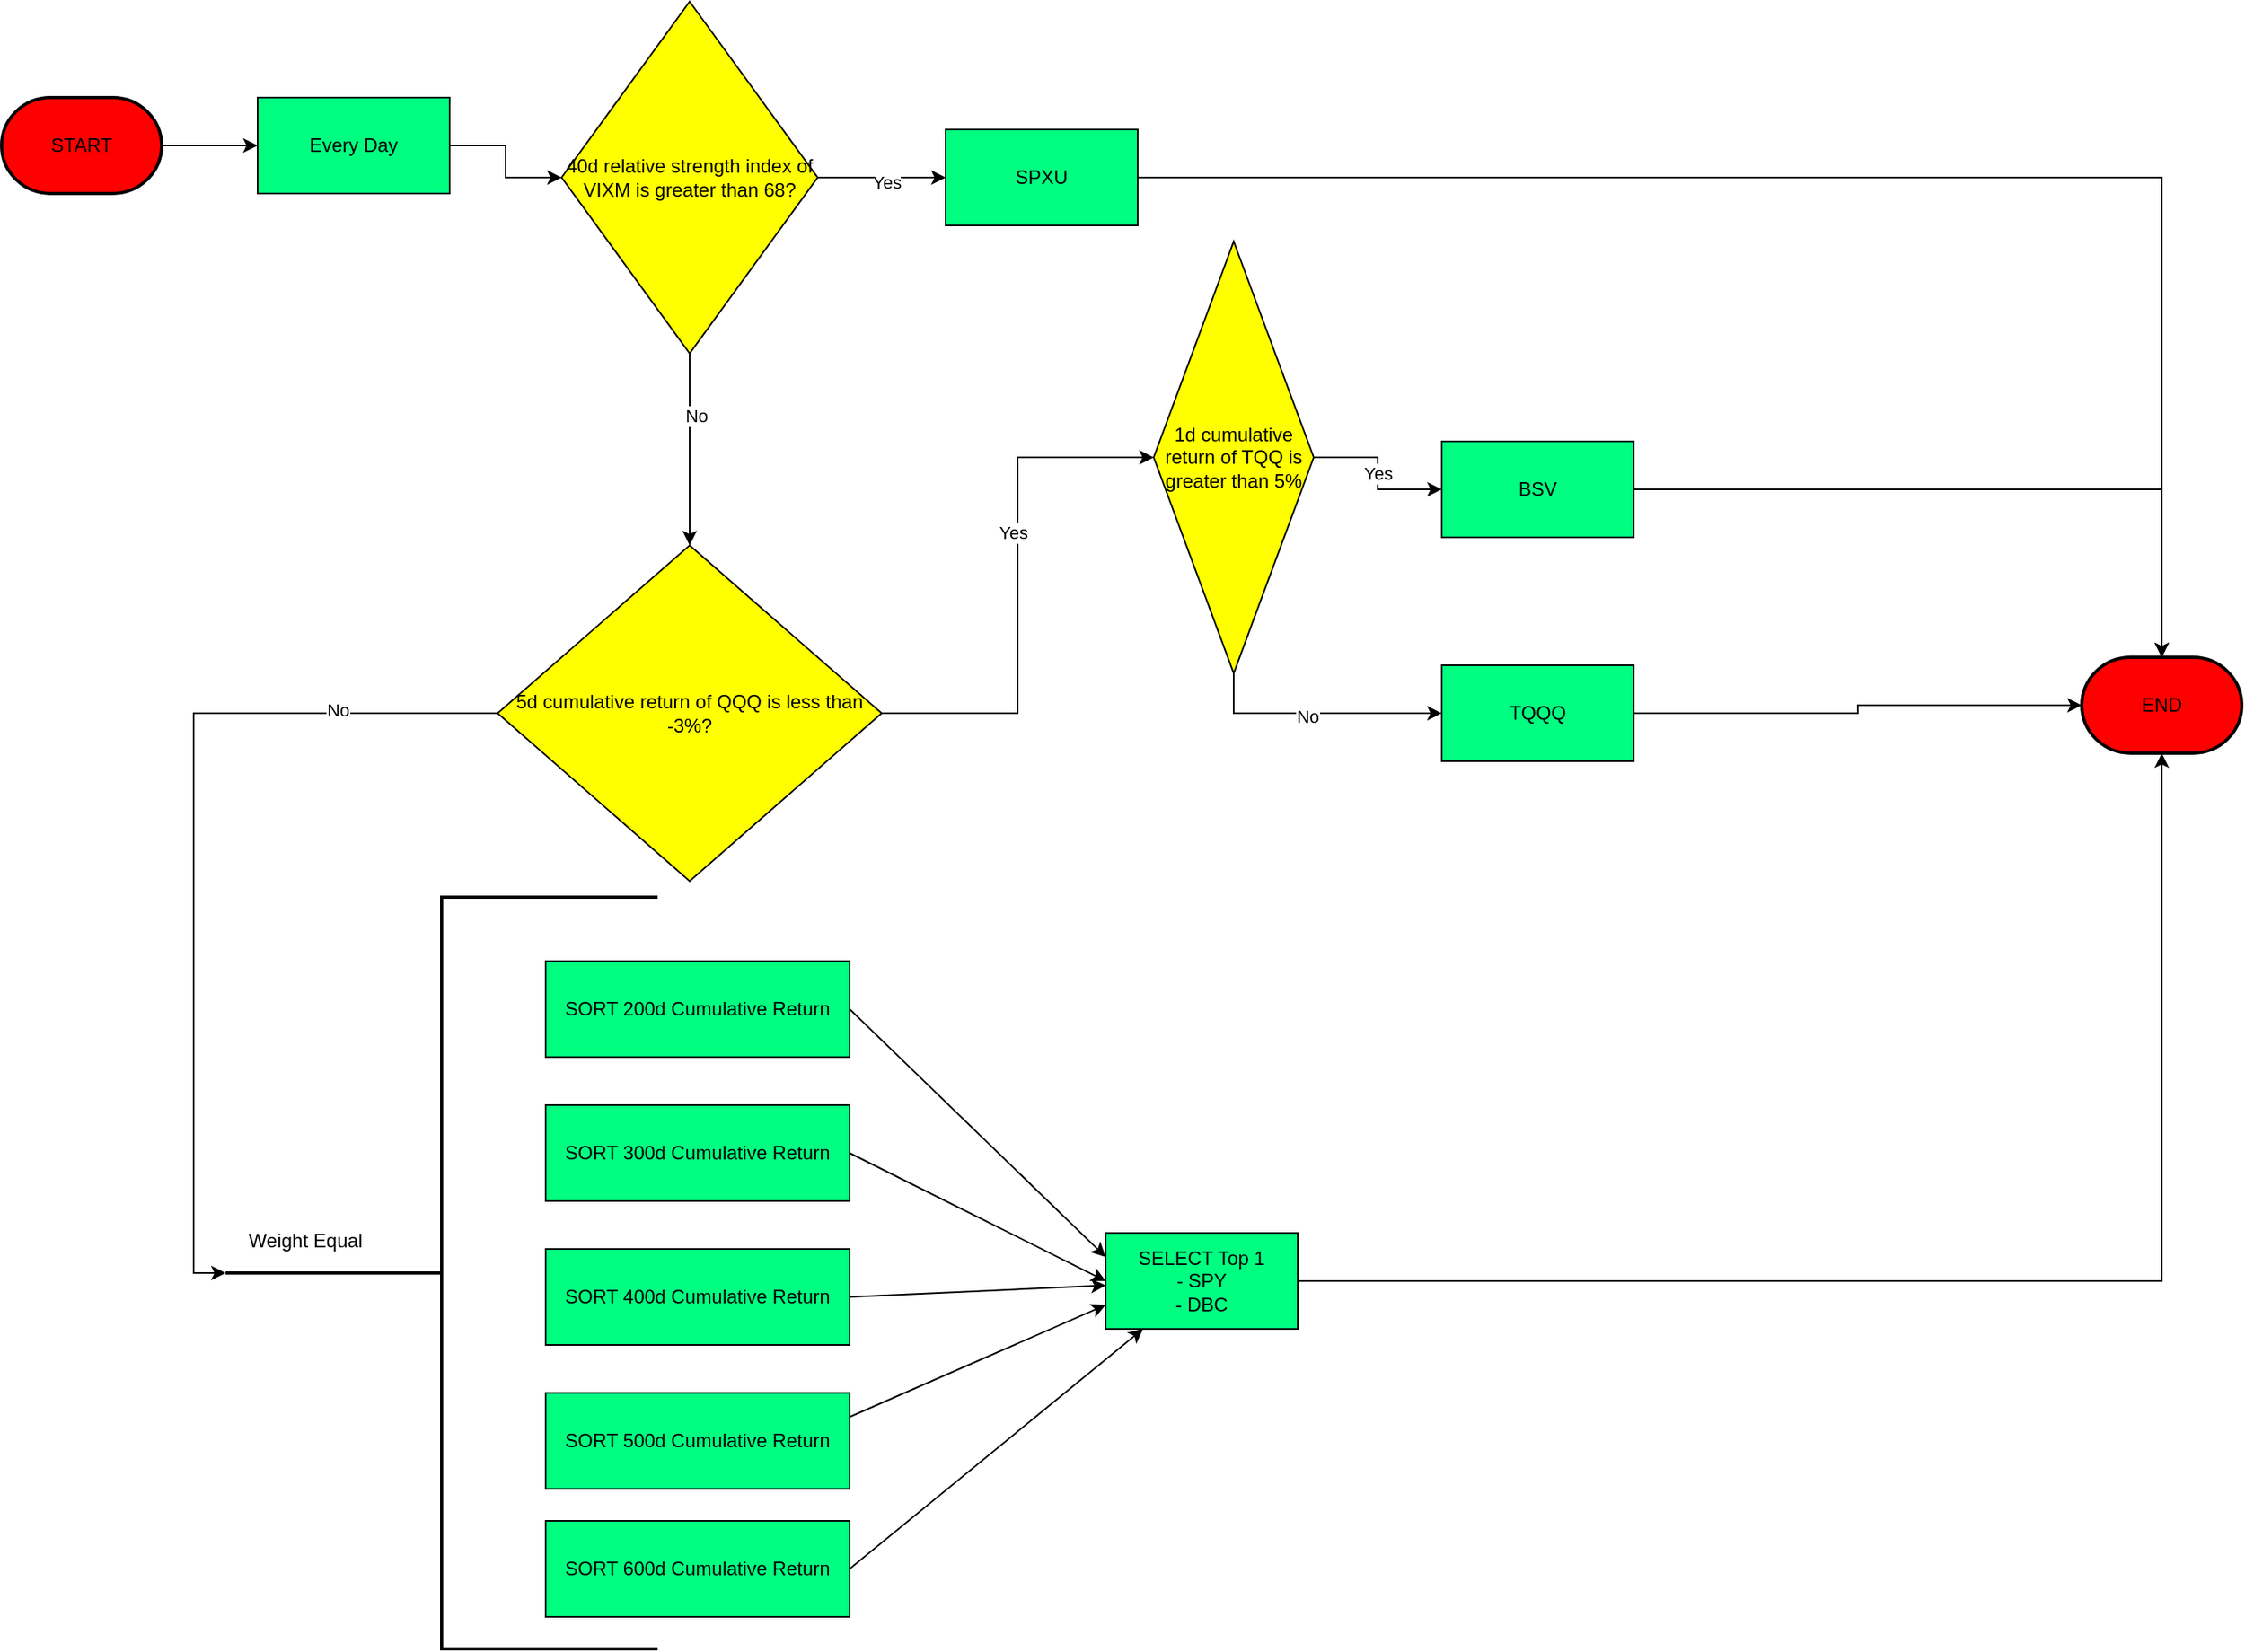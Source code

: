<mxfile version="20.0.1" type="device"><diagram id="fLH_IpeC83MLsAaL1j7f" name="Page-1"><mxGraphModel dx="1796" dy="618" grid="1" gridSize="10" guides="1" tooltips="1" connect="1" arrows="1" fold="1" page="1" pageScale="1" pageWidth="850" pageHeight="1100" math="0" shadow="0"><root><mxCell id="0"/><mxCell id="1" parent="0"/><mxCell id="MIsoDJ6xEyVAMAtbg_kS-3" style="edgeStyle=orthogonalEdgeStyle;rounded=0;orthogonalLoop=1;jettySize=auto;html=1;entryX=0;entryY=0.5;entryDx=0;entryDy=0;" parent="1" source="MIsoDJ6xEyVAMAtbg_kS-1" target="MIsoDJ6xEyVAMAtbg_kS-2" edge="1"><mxGeometry relative="1" as="geometry"/></mxCell><mxCell id="MIsoDJ6xEyVAMAtbg_kS-4" value="Yes" style="edgeLabel;html=1;align=center;verticalAlign=middle;resizable=0;points=[];" parent="MIsoDJ6xEyVAMAtbg_kS-3" vertex="1" connectable="0"><mxGeometry x="0.075" y="-3" relative="1" as="geometry"><mxPoint as="offset"/></mxGeometry></mxCell><mxCell id="MIsoDJ6xEyVAMAtbg_kS-6" style="edgeStyle=orthogonalEdgeStyle;rounded=0;orthogonalLoop=1;jettySize=auto;html=1;entryX=0.5;entryY=0;entryDx=0;entryDy=0;" parent="1" source="MIsoDJ6xEyVAMAtbg_kS-1" target="MIsoDJ6xEyVAMAtbg_kS-5" edge="1"><mxGeometry relative="1" as="geometry"/></mxCell><mxCell id="MIsoDJ6xEyVAMAtbg_kS-7" value="No" style="edgeLabel;html=1;align=center;verticalAlign=middle;resizable=0;points=[];" parent="MIsoDJ6xEyVAMAtbg_kS-6" vertex="1" connectable="0"><mxGeometry x="-0.35" y="4" relative="1" as="geometry"><mxPoint as="offset"/></mxGeometry></mxCell><mxCell id="MIsoDJ6xEyVAMAtbg_kS-1" value="40d relative strength index of VIXM is greater than 68?" style="rhombus;whiteSpace=wrap;html=1;fillColor=#FFFF00;" parent="1" vertex="1"><mxGeometry x="20" y="10" width="160" height="220" as="geometry"/></mxCell><mxCell id="MIsoDJ6xEyVAMAtbg_kS-42" style="edgeStyle=orthogonalEdgeStyle;rounded=0;orthogonalLoop=1;jettySize=auto;html=1;" parent="1" source="MIsoDJ6xEyVAMAtbg_kS-2" target="MIsoDJ6xEyVAMAtbg_kS-38" edge="1"><mxGeometry relative="1" as="geometry"/></mxCell><mxCell id="MIsoDJ6xEyVAMAtbg_kS-2" value="SPXU" style="rounded=0;whiteSpace=wrap;html=1;fillColor=#00FF80;" parent="1" vertex="1"><mxGeometry x="260" y="90" width="120" height="60" as="geometry"/></mxCell><mxCell id="MIsoDJ6xEyVAMAtbg_kS-9" style="edgeStyle=orthogonalEdgeStyle;rounded=0;orthogonalLoop=1;jettySize=auto;html=1;entryX=0;entryY=0.5;entryDx=0;entryDy=0;" parent="1" source="MIsoDJ6xEyVAMAtbg_kS-5" target="MIsoDJ6xEyVAMAtbg_kS-8" edge="1"><mxGeometry relative="1" as="geometry"/></mxCell><mxCell id="MIsoDJ6xEyVAMAtbg_kS-10" value="Yes" style="edgeLabel;html=1;align=center;verticalAlign=middle;resizable=0;points=[];" parent="MIsoDJ6xEyVAMAtbg_kS-9" vertex="1" connectable="0"><mxGeometry x="0.205" y="3" relative="1" as="geometry"><mxPoint y="1" as="offset"/></mxGeometry></mxCell><mxCell id="MIsoDJ6xEyVAMAtbg_kS-32" style="edgeStyle=orthogonalEdgeStyle;rounded=0;orthogonalLoop=1;jettySize=auto;html=1;entryX=0;entryY=0.5;entryDx=0;entryDy=0;entryPerimeter=0;exitX=0;exitY=0.5;exitDx=0;exitDy=0;" parent="1" source="MIsoDJ6xEyVAMAtbg_kS-5" target="MIsoDJ6xEyVAMAtbg_kS-30" edge="1"><mxGeometry relative="1" as="geometry"/></mxCell><mxCell id="MIsoDJ6xEyVAMAtbg_kS-33" value="No" style="edgeLabel;html=1;align=center;verticalAlign=middle;resizable=0;points=[];" parent="MIsoDJ6xEyVAMAtbg_kS-32" vertex="1" connectable="0"><mxGeometry x="-0.643" y="-2" relative="1" as="geometry"><mxPoint as="offset"/></mxGeometry></mxCell><mxCell id="MIsoDJ6xEyVAMAtbg_kS-5" value="5d cumulative return of QQQ is less than -3%?" style="rhombus;whiteSpace=wrap;html=1;fillColor=#FFFF00;" parent="1" vertex="1"><mxGeometry x="-20" y="350" width="240" height="210" as="geometry"/></mxCell><mxCell id="MIsoDJ6xEyVAMAtbg_kS-12" value="Yes" style="edgeStyle=orthogonalEdgeStyle;rounded=0;orthogonalLoop=1;jettySize=auto;html=1;entryX=0;entryY=0.5;entryDx=0;entryDy=0;" parent="1" source="MIsoDJ6xEyVAMAtbg_kS-8" target="MIsoDJ6xEyVAMAtbg_kS-11" edge="1"><mxGeometry relative="1" as="geometry"/></mxCell><mxCell id="MIsoDJ6xEyVAMAtbg_kS-14" style="edgeStyle=orthogonalEdgeStyle;rounded=0;orthogonalLoop=1;jettySize=auto;html=1;" parent="1" source="MIsoDJ6xEyVAMAtbg_kS-8" target="MIsoDJ6xEyVAMAtbg_kS-13" edge="1"><mxGeometry relative="1" as="geometry"><Array as="points"><mxPoint x="440" y="455"/></Array></mxGeometry></mxCell><mxCell id="MIsoDJ6xEyVAMAtbg_kS-15" value="No" style="edgeLabel;html=1;align=center;verticalAlign=middle;resizable=0;points=[];" parent="MIsoDJ6xEyVAMAtbg_kS-14" vertex="1" connectable="0"><mxGeometry x="-0.088" y="-1" relative="1" as="geometry"><mxPoint y="1" as="offset"/></mxGeometry></mxCell><mxCell id="MIsoDJ6xEyVAMAtbg_kS-8" value="1d cumulative return of TQQ is greater than 5%" style="rhombus;whiteSpace=wrap;html=1;fillColor=#FFFF00;" parent="1" vertex="1"><mxGeometry x="390" y="160" width="100" height="270" as="geometry"/></mxCell><mxCell id="MIsoDJ6xEyVAMAtbg_kS-39" style="edgeStyle=orthogonalEdgeStyle;rounded=0;orthogonalLoop=1;jettySize=auto;html=1;" parent="1" source="MIsoDJ6xEyVAMAtbg_kS-11" target="MIsoDJ6xEyVAMAtbg_kS-38" edge="1"><mxGeometry relative="1" as="geometry"/></mxCell><mxCell id="MIsoDJ6xEyVAMAtbg_kS-11" value="BSV" style="rounded=0;whiteSpace=wrap;html=1;fillColor=#00FF80;" parent="1" vertex="1"><mxGeometry x="570" y="285" width="120" height="60" as="geometry"/></mxCell><mxCell id="MIsoDJ6xEyVAMAtbg_kS-40" style="edgeStyle=orthogonalEdgeStyle;rounded=0;orthogonalLoop=1;jettySize=auto;html=1;" parent="1" source="MIsoDJ6xEyVAMAtbg_kS-13" target="MIsoDJ6xEyVAMAtbg_kS-38" edge="1"><mxGeometry relative="1" as="geometry"/></mxCell><mxCell id="MIsoDJ6xEyVAMAtbg_kS-13" value="TQQQ" style="rounded=0;whiteSpace=wrap;html=1;fillColor=#00FF80;" parent="1" vertex="1"><mxGeometry x="570" y="425" width="120" height="60" as="geometry"/></mxCell><mxCell id="MIsoDJ6xEyVAMAtbg_kS-25" style="rounded=0;orthogonalLoop=1;jettySize=auto;html=1;entryX=0;entryY=0.25;entryDx=0;entryDy=0;exitX=1;exitY=0.5;exitDx=0;exitDy=0;" parent="1" source="MIsoDJ6xEyVAMAtbg_kS-18" target="MIsoDJ6xEyVAMAtbg_kS-24" edge="1"><mxGeometry relative="1" as="geometry"/></mxCell><mxCell id="MIsoDJ6xEyVAMAtbg_kS-18" value="SORT 200d Cumulative Return" style="rounded=0;whiteSpace=wrap;html=1;fillColor=#00FF80;" parent="1" vertex="1"><mxGeometry x="10" y="610" width="190" height="60" as="geometry"/></mxCell><mxCell id="MIsoDJ6xEyVAMAtbg_kS-26" style="edgeStyle=none;rounded=0;orthogonalLoop=1;jettySize=auto;html=1;entryX=0;entryY=0.5;entryDx=0;entryDy=0;exitX=1;exitY=0.5;exitDx=0;exitDy=0;" parent="1" source="MIsoDJ6xEyVAMAtbg_kS-19" target="MIsoDJ6xEyVAMAtbg_kS-24" edge="1"><mxGeometry relative="1" as="geometry"/></mxCell><mxCell id="MIsoDJ6xEyVAMAtbg_kS-19" value="SORT 300d Cumulative Return" style="rounded=0;whiteSpace=wrap;html=1;fillColor=#00FF80;" parent="1" vertex="1"><mxGeometry x="10" y="700" width="190" height="60" as="geometry"/></mxCell><mxCell id="MIsoDJ6xEyVAMAtbg_kS-27" style="edgeStyle=none;rounded=0;orthogonalLoop=1;jettySize=auto;html=1;exitX=1;exitY=0.5;exitDx=0;exitDy=0;" parent="1" source="MIsoDJ6xEyVAMAtbg_kS-20" target="MIsoDJ6xEyVAMAtbg_kS-24" edge="1"><mxGeometry relative="1" as="geometry"/></mxCell><mxCell id="MIsoDJ6xEyVAMAtbg_kS-20" value="SORT 400d Cumulative Return" style="rounded=0;whiteSpace=wrap;html=1;fillColor=#00FF80;" parent="1" vertex="1"><mxGeometry x="10" y="790" width="190" height="60" as="geometry"/></mxCell><mxCell id="MIsoDJ6xEyVAMAtbg_kS-28" style="edgeStyle=none;rounded=0;orthogonalLoop=1;jettySize=auto;html=1;entryX=0;entryY=0.75;entryDx=0;entryDy=0;exitX=1;exitY=0.25;exitDx=0;exitDy=0;" parent="1" source="MIsoDJ6xEyVAMAtbg_kS-21" target="MIsoDJ6xEyVAMAtbg_kS-24" edge="1"><mxGeometry relative="1" as="geometry"/></mxCell><mxCell id="MIsoDJ6xEyVAMAtbg_kS-21" value="SORT 500d Cumulative Return" style="rounded=0;whiteSpace=wrap;html=1;fillColor=#00FF80;" parent="1" vertex="1"><mxGeometry x="10" y="880" width="190" height="60" as="geometry"/></mxCell><mxCell id="MIsoDJ6xEyVAMAtbg_kS-29" style="edgeStyle=none;rounded=0;orthogonalLoop=1;jettySize=auto;html=1;exitX=1;exitY=0.5;exitDx=0;exitDy=0;" parent="1" source="MIsoDJ6xEyVAMAtbg_kS-22" target="MIsoDJ6xEyVAMAtbg_kS-24" edge="1"><mxGeometry relative="1" as="geometry"/></mxCell><mxCell id="MIsoDJ6xEyVAMAtbg_kS-22" value="SORT 600d Cumulative Return" style="rounded=0;whiteSpace=wrap;html=1;fillColor=#00FF80;" parent="1" vertex="1"><mxGeometry x="10" y="960" width="190" height="60" as="geometry"/></mxCell><mxCell id="MIsoDJ6xEyVAMAtbg_kS-23" style="edgeStyle=orthogonalEdgeStyle;rounded=0;orthogonalLoop=1;jettySize=auto;html=1;exitX=0.5;exitY=1;exitDx=0;exitDy=0;" parent="1" source="MIsoDJ6xEyVAMAtbg_kS-19" target="MIsoDJ6xEyVAMAtbg_kS-19" edge="1"><mxGeometry relative="1" as="geometry"/></mxCell><mxCell id="MIsoDJ6xEyVAMAtbg_kS-41" style="edgeStyle=orthogonalEdgeStyle;rounded=0;orthogonalLoop=1;jettySize=auto;html=1;entryX=0.5;entryY=1;entryDx=0;entryDy=0;entryPerimeter=0;" parent="1" source="MIsoDJ6xEyVAMAtbg_kS-24" target="MIsoDJ6xEyVAMAtbg_kS-38" edge="1"><mxGeometry relative="1" as="geometry"/></mxCell><mxCell id="MIsoDJ6xEyVAMAtbg_kS-24" value="SELECT Top 1&lt;br&gt;- SPY&lt;br&gt;- DBC" style="rounded=0;whiteSpace=wrap;html=1;fillColor=#00FF80;" parent="1" vertex="1"><mxGeometry x="360" y="780" width="120" height="60" as="geometry"/></mxCell><mxCell id="MIsoDJ6xEyVAMAtbg_kS-30" value="" style="strokeWidth=2;html=1;shape=mxgraph.flowchart.annotation_2;align=left;labelPosition=right;pointerEvents=1;" parent="1" vertex="1"><mxGeometry x="-190" y="570" width="270" height="470" as="geometry"/></mxCell><mxCell id="MIsoDJ6xEyVAMAtbg_kS-31" value="Weight Equal" style="text;html=1;strokeColor=none;fillColor=none;align=center;verticalAlign=middle;whiteSpace=wrap;rounded=0;" parent="1" vertex="1"><mxGeometry x="-200" y="770" width="120" height="30" as="geometry"/></mxCell><mxCell id="MIsoDJ6xEyVAMAtbg_kS-36" style="edgeStyle=orthogonalEdgeStyle;rounded=0;orthogonalLoop=1;jettySize=auto;html=1;" parent="1" source="MIsoDJ6xEyVAMAtbg_kS-34" target="MIsoDJ6xEyVAMAtbg_kS-35" edge="1"><mxGeometry relative="1" as="geometry"/></mxCell><mxCell id="MIsoDJ6xEyVAMAtbg_kS-34" value="START" style="strokeWidth=2;html=1;shape=mxgraph.flowchart.terminator;whiteSpace=wrap;fillColor=#FF0000;" parent="1" vertex="1"><mxGeometry x="-330" y="70" width="100" height="60" as="geometry"/></mxCell><mxCell id="MIsoDJ6xEyVAMAtbg_kS-37" style="edgeStyle=orthogonalEdgeStyle;rounded=0;orthogonalLoop=1;jettySize=auto;html=1;entryX=0;entryY=0.5;entryDx=0;entryDy=0;" parent="1" source="MIsoDJ6xEyVAMAtbg_kS-35" target="MIsoDJ6xEyVAMAtbg_kS-1" edge="1"><mxGeometry relative="1" as="geometry"/></mxCell><mxCell id="MIsoDJ6xEyVAMAtbg_kS-35" value="Every Day" style="rounded=0;whiteSpace=wrap;html=1;fillColor=#00FF80;" parent="1" vertex="1"><mxGeometry x="-170" y="70" width="120" height="60" as="geometry"/></mxCell><mxCell id="MIsoDJ6xEyVAMAtbg_kS-38" value="END" style="strokeWidth=2;html=1;shape=mxgraph.flowchart.terminator;whiteSpace=wrap;fillColor=#FF0000;" parent="1" vertex="1"><mxGeometry x="970" y="420" width="100" height="60" as="geometry"/></mxCell></root></mxGraphModel></diagram></mxfile>